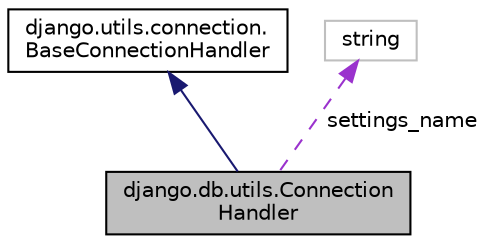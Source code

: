 digraph "django.db.utils.ConnectionHandler"
{
 // LATEX_PDF_SIZE
  edge [fontname="Helvetica",fontsize="10",labelfontname="Helvetica",labelfontsize="10"];
  node [fontname="Helvetica",fontsize="10",shape=record];
  Node1 [label="django.db.utils.Connection\lHandler",height=0.2,width=0.4,color="black", fillcolor="grey75", style="filled", fontcolor="black",tooltip=" "];
  Node2 -> Node1 [dir="back",color="midnightblue",fontsize="10",style="solid"];
  Node2 [label="django.utils.connection.\lBaseConnectionHandler",height=0.2,width=0.4,color="black", fillcolor="white", style="filled",URL="$classdjango_1_1utils_1_1connection_1_1_base_connection_handler.html",tooltip=" "];
  Node3 -> Node1 [dir="back",color="darkorchid3",fontsize="10",style="dashed",label=" settings_name" ];
  Node3 [label="string",height=0.2,width=0.4,color="grey75", fillcolor="white", style="filled",tooltip=" "];
}
